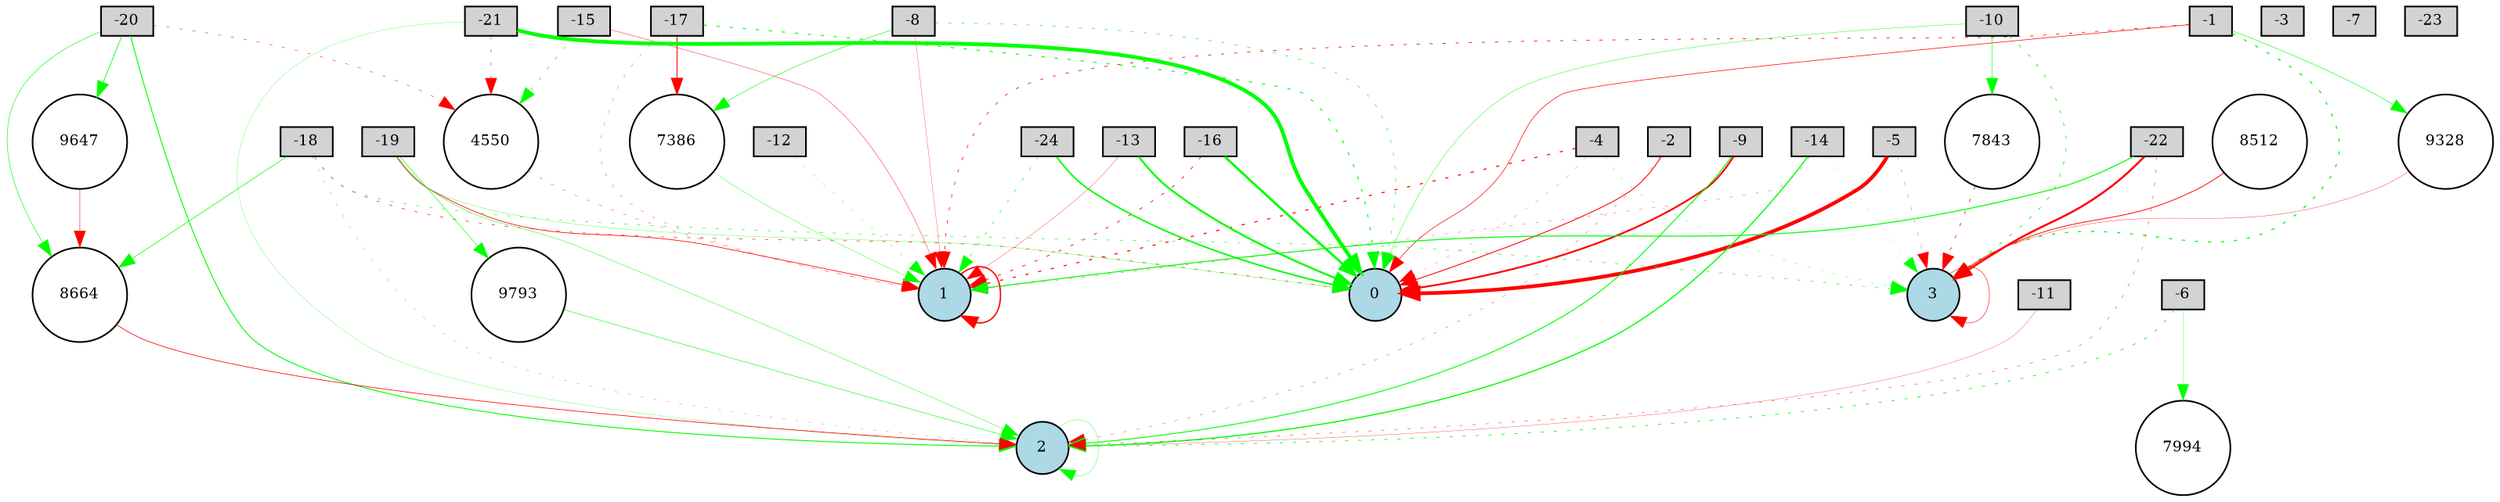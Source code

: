 digraph {
	node [fontsize=9 height=0.2 shape=circle width=0.2]
	-1 [fillcolor=lightgray shape=box style=filled]
	-2 [fillcolor=lightgray shape=box style=filled]
	-3 [fillcolor=lightgray shape=box style=filled]
	-4 [fillcolor=lightgray shape=box style=filled]
	-5 [fillcolor=lightgray shape=box style=filled]
	-6 [fillcolor=lightgray shape=box style=filled]
	-7 [fillcolor=lightgray shape=box style=filled]
	-8 [fillcolor=lightgray shape=box style=filled]
	-9 [fillcolor=lightgray shape=box style=filled]
	-10 [fillcolor=lightgray shape=box style=filled]
	-11 [fillcolor=lightgray shape=box style=filled]
	-12 [fillcolor=lightgray shape=box style=filled]
	-13 [fillcolor=lightgray shape=box style=filled]
	-14 [fillcolor=lightgray shape=box style=filled]
	-15 [fillcolor=lightgray shape=box style=filled]
	-16 [fillcolor=lightgray shape=box style=filled]
	-17 [fillcolor=lightgray shape=box style=filled]
	-18 [fillcolor=lightgray shape=box style=filled]
	-19 [fillcolor=lightgray shape=box style=filled]
	-20 [fillcolor=lightgray shape=box style=filled]
	-21 [fillcolor=lightgray shape=box style=filled]
	-22 [fillcolor=lightgray shape=box style=filled]
	-23 [fillcolor=lightgray shape=box style=filled]
	-24 [fillcolor=lightgray shape=box style=filled]
	0 [fillcolor=lightblue style=filled]
	1 [fillcolor=lightblue style=filled]
	2 [fillcolor=lightblue style=filled]
	3 [fillcolor=lightblue style=filled]
	9793 [fillcolor=white style=filled]
	7843 [fillcolor=white style=filled]
	4550 [fillcolor=white style=filled]
	8512 [fillcolor=white style=filled]
	7386 [fillcolor=white style=filled]
	9647 [fillcolor=white style=filled]
	9328 [fillcolor=white style=filled]
	8664 [fillcolor=white style=filled]
	7994 [fillcolor=white style=filled]
	-10 -> 7843 [color=green penwidth=0.29764407492593214 style=solid]
	-20 -> 2 [color=green penwidth=0.5712852939461751 style=solid]
	-1 -> 0 [color=red penwidth=0.35677456862276524 style=solid]
	-19 -> 9793 [color=green penwidth=0.3034722651214694 style=solid]
	-24 -> 1 [color=green penwidth=0.3295003695038079 style=dotted]
	9328 -> 3 [color=red penwidth=0.18493377801169092 style=solid]
	-17 -> 0 [color=green penwidth=0.5901034655753834 style=dotted]
	-9 -> 2 [color=green penwidth=0.5775443224969616 style=solid]
	-8 -> 7386 [color=green penwidth=0.2958578780438424 style=solid]
	8664 -> 2 [color=red penwidth=0.39578912800363963 style=solid]
	-8 -> 1 [color=red penwidth=0.15429743179816774 style=solid]
	9647 -> 8664 [color=red penwidth=0.2801996590925435 style=solid]
	-17 -> 1 [color=red penwidth=0.16608824215362095 style=dotted]
	-21 -> 4550 [color=red penwidth=0.27483608787300207 style=dotted]
	-2 -> 0 [color=red penwidth=0.5266720869855848 style=solid]
	-10 -> 3 [color=green penwidth=0.4540488378343489 style=dotted]
	-1 -> 1 [color=red penwidth=0.40402520832185096 style=dotted]
	-13 -> 1 [color=red penwidth=0.16866272385397452 style=solid]
	-19 -> 2 [color=green penwidth=0.23269305711422333 style=solid]
	3 -> 3 [color=red penwidth=0.2887585877263189 style=solid]
	7386 -> 1 [color=green penwidth=0.2055870125004856 style=solid]
	-14 -> 2 [color=green penwidth=0.7243701140522985 style=solid]
	4550 -> 1 [color=red penwidth=0.1880348455761383 style=dotted]
	-12 -> 1 [color=green penwidth=0.17002679852228428 style=dotted]
	-15 -> 1 [color=red penwidth=0.21751041280052308 style=solid]
	-4 -> 3 [color=green penwidth=0.16375152253716496 style=dotted]
	-21 -> 0 [color=green penwidth=2.308778676277896 style=solid]
	-16 -> 0 [color=green penwidth=1.4239931455841421 style=solid]
	-22 -> 1 [color=green penwidth=0.6200444310240116 style=solid]
	2 -> 2 [color=green penwidth=0.1814422018437591 style=solid]
	-18 -> 2 [color=red penwidth=0.1252838629082178 style=dotted]
	-10 -> 0 [color=green penwidth=0.2216622002798017 style=solid]
	-17 -> 7386 [color=red penwidth=0.5082920995631227 style=solid]
	1 -> 1 [color=red penwidth=0.8214314175302064 style=solid]
	-5 -> 0 [color=red penwidth=2.2687291417941435 style=solid]
	-19 -> 1 [color=red penwidth=0.401898934688234 style=solid]
	-15 -> 4550 [color=green penwidth=0.32976817504059175 style=dotted]
	7843 -> 3 [color=red penwidth=0.3943280195268327 style=dotted]
	-6 -> 7994 [color=green penwidth=0.16266751063267085 style=solid]
	-2 -> 2 [color=red penwidth=0.18431739280251094 style=dotted]
	-14 -> 3 [color=green penwidth=0.10975856167138774 style=dotted]
	-20 -> 9647 [color=green penwidth=0.41918217058582496 style=solid]
	-20 -> 4550 [color=red penwidth=0.24921905085906743 style=dotted]
	-16 -> 1 [color=red penwidth=0.45088144382953643 style=dotted]
	-9 -> 0 [color=red penwidth=1.0849481313624334 style=solid]
	-4 -> 0 [color=red penwidth=0.14003253488648454 style=dotted]
	-18 -> 3 [color=green penwidth=0.31628985469904924 style=dotted]
	8512 -> 3 [color=red penwidth=0.47303836522885645 style=solid]
	-20 -> 8664 [color=green penwidth=0.3174463959611339 style=solid]
	-5 -> 3 [color=red penwidth=0.17571449742367773 style=dotted]
	-19 -> 0 [color=green penwidth=0.16468635902929668 style=solid]
	-22 -> 2 [color=red penwidth=0.22771706974230557 style=dotted]
	9793 -> 2 [color=green penwidth=0.29453735633647804 style=solid]
	-1 -> 3 [color=green penwidth=0.6754003604717075 style=dotted]
	-21 -> 2 [color=green penwidth=0.14065992783086229 style=solid]
	-24 -> 0 [color=green penwidth=0.9521869276167366 style=solid]
	-11 -> 2 [color=red penwidth=0.1528503820438361 style=solid]
	-18 -> 8664 [color=green penwidth=0.36573344801688945 style=solid]
	-6 -> 2 [color=green penwidth=0.4292157284402607 style=dotted]
	-4 -> 1 [color=red penwidth=0.6317649977656189 style=dotted]
	-18 -> 0 [color=red penwidth=0.31589192953614265 style=dotted]
	-13 -> 0 [color=green penwidth=1.1736419059235317 style=solid]
	-8 -> 0 [color=green penwidth=0.3238907130073919 style=dotted]
	-22 -> 3 [color=red penwidth=1.2455061048715448 style=solid]
	-14 -> 1 [color=red penwidth=0.17246451404415786 style=dotted]
	-1 -> 9328 [color=green penwidth=0.297310835890903 style=solid]
}
